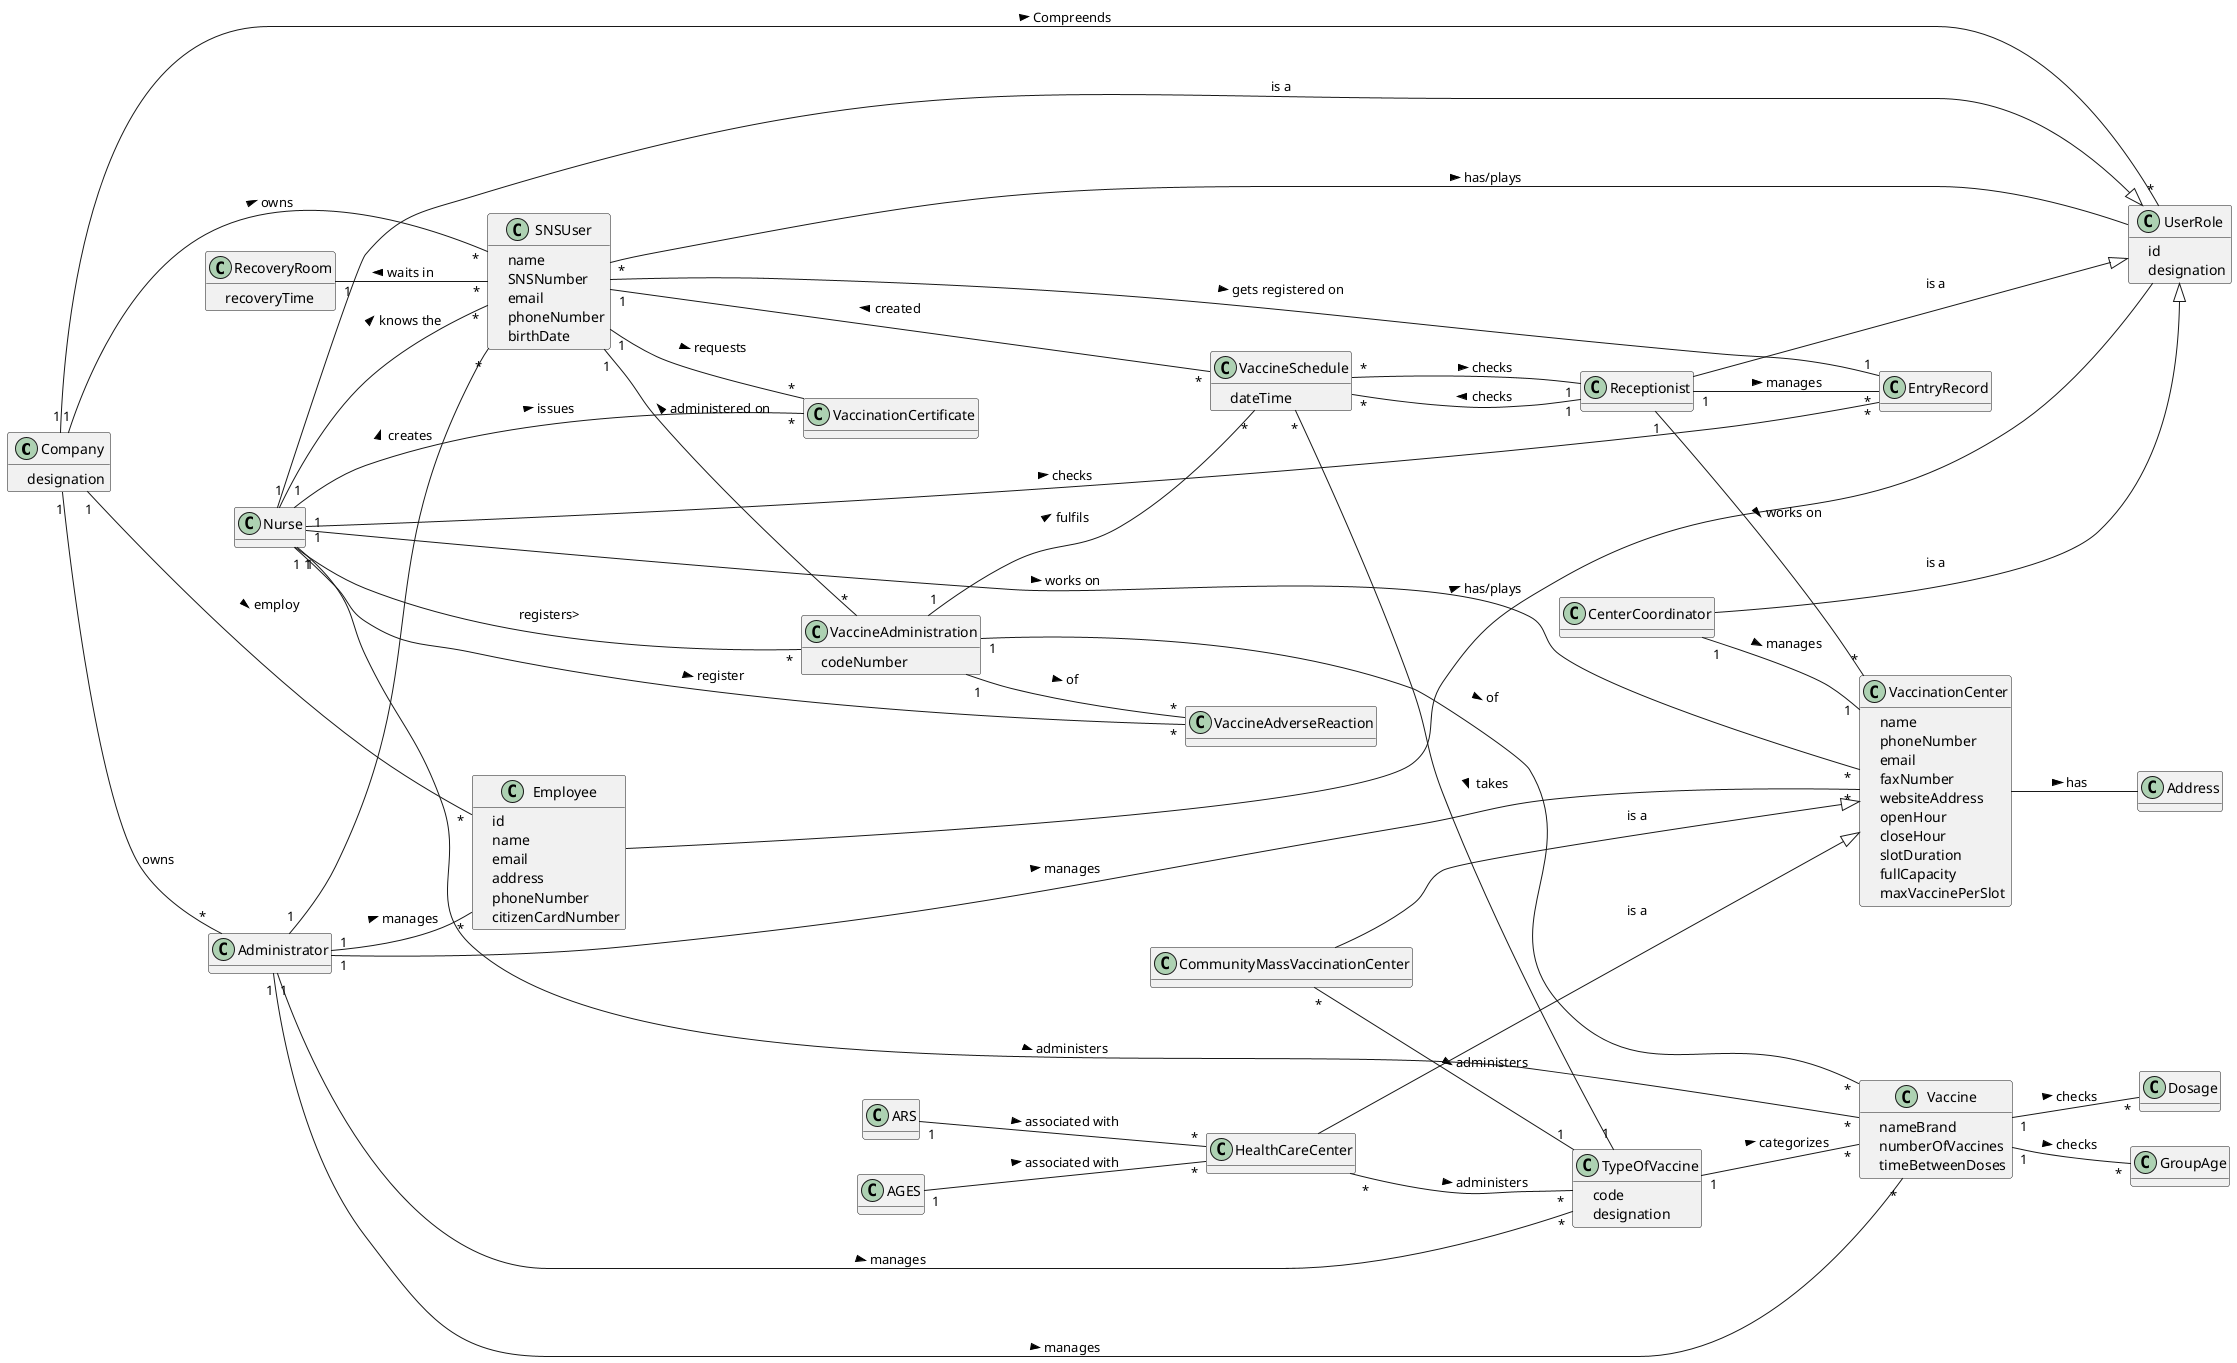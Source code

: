 @startuml
hide methods

left to right direction
skinparam classAttributeIconSize 1

class Company{
 -designation
}

class HealthCareCenter{
}

class CommunityMassVaccinationCenter {
}

class AGES{
}

class ARS{
}

class Employee{
-id
-name
-email
-address
-phoneNumber
-citizenCardNumber
}

class UserRole{
-id
-designation
}

class CenterCoordinator{
}

class Administrator {
}

class Receptionist{
}

class Nurse{
}

class VaccinationCertificate{
}

class EntryRecord{
}
class VaccineAdverseReaction{
}

class RecoveryRoom{
 -recoveryTime
}

class VaccineAdministration{
 -codeNumber

}
class VaccineSchedule{
 -dateTime
}

class SNSUser {
  -name
  -SNSNumber
  -email
  -phoneNumber
  -birthDate
}

class VaccinationCenter {
  -name
  -phoneNumber
  -email
  -faxNumber
  -websiteAddress
  -openHour
  -closeHour
  -slotDuration
  -fullCapacity
  -maxVaccinePerSlot
}
class TypeOfVaccine{
 -code
 -designation
}

class GroupAge{

}
class Dosage{

}
class Vaccine{
 -nameBrand
 -numberOfVaccines
 -timeBetweenDoses
}

Vaccine "1" -- "*" GroupAge : checks >
Vaccine "1" -- "*" Dosage : checks >

VaccinationCenter  --  "Address" : has >

CenterCoordinator  ---|>  UserRole : is a
Company "1"  -- "*" Administrator : owns
Receptionist  ---|>  UserRole : is a
Nurse  ---|>  UserRole  : is a

Administrator "1" -- "*" Employee : manages >
Administrator "1" -- "*" TypeOfVaccine : manages >
Administrator "1" -- "*" Vaccine : manages >
Administrator "1" -- "*" VaccinationCenter : manages >
Administrator "1" -- "*" SNSUser : creates >

Company "1" -- "*" SNSUser : owns >

Company "1" -- "*" Employee : employ >
Company "1" -- "*" UserRole : Compreends >
Employee  -- UserRole : has/plays >
SNSUser  -- UserRole : has/plays >


CenterCoordinator "1" -- "1" VaccinationCenter : manages >


ARS "1" -- "*" HealthCareCenter : associated with >
AGES "1" -- "*" HealthCareCenter : associated with >

HealthCareCenter  --|>  VaccinationCenter : is a
HealthCareCenter "*" -- "*" TypeOfVaccine : administers >

CommunityMassVaccinationCenter "*" -- "1" TypeOfVaccine : administers >
CommunityMassVaccinationCenter  --|>  VaccinationCenter : is a


TypeOfVaccine "1" -- "*" Vaccine : categorizes >

VaccineSchedule "*" -- "1" TypeOfVaccine : takes >
VaccineSchedule "*" -- "1" Receptionist : checks >

RecoveryRoom "1" -- "*" SNSUser : waits in <
EntryRecord "1" -- "*" SNSUser : gets registered on <

Nurse "1" -- "*" VaccineAdministration: registers>
Nurse "1" -- "*" EntryRecord : checks >
Nurse "1" -- "*" SNSUser : knows the >
Nurse "1" -- "*" VaccinationCertificate : issues >
Nurse "1" -- "*" Vaccine : administers >
Nurse "1" -- "*" VaccinationCenter : works on  >
Nurse "1" -- "*" VaccineAdverseReaction : register >



SNSUser "1" -- "*" VaccineAdministration: administered on <
SNSUser "1" -- "*" VaccineSchedule : created <
SNSUser "1" -- "*" VaccinationCertificate : requests   >

VaccineAdministration "1" -- "*" VaccineSchedule : fulfils >
VaccineAdministration "1" -- "*" Vaccine: of >
VaccineAdministration "1" -- "*" VaccineAdverseReaction : of >

Receptionist "1" -- "*" VaccinationCenter : works on >
Receptionist "1" -- "*" VaccineSchedule : checks  >
Receptionist "1" -- "*" EntryRecord : manages  >


@enduml